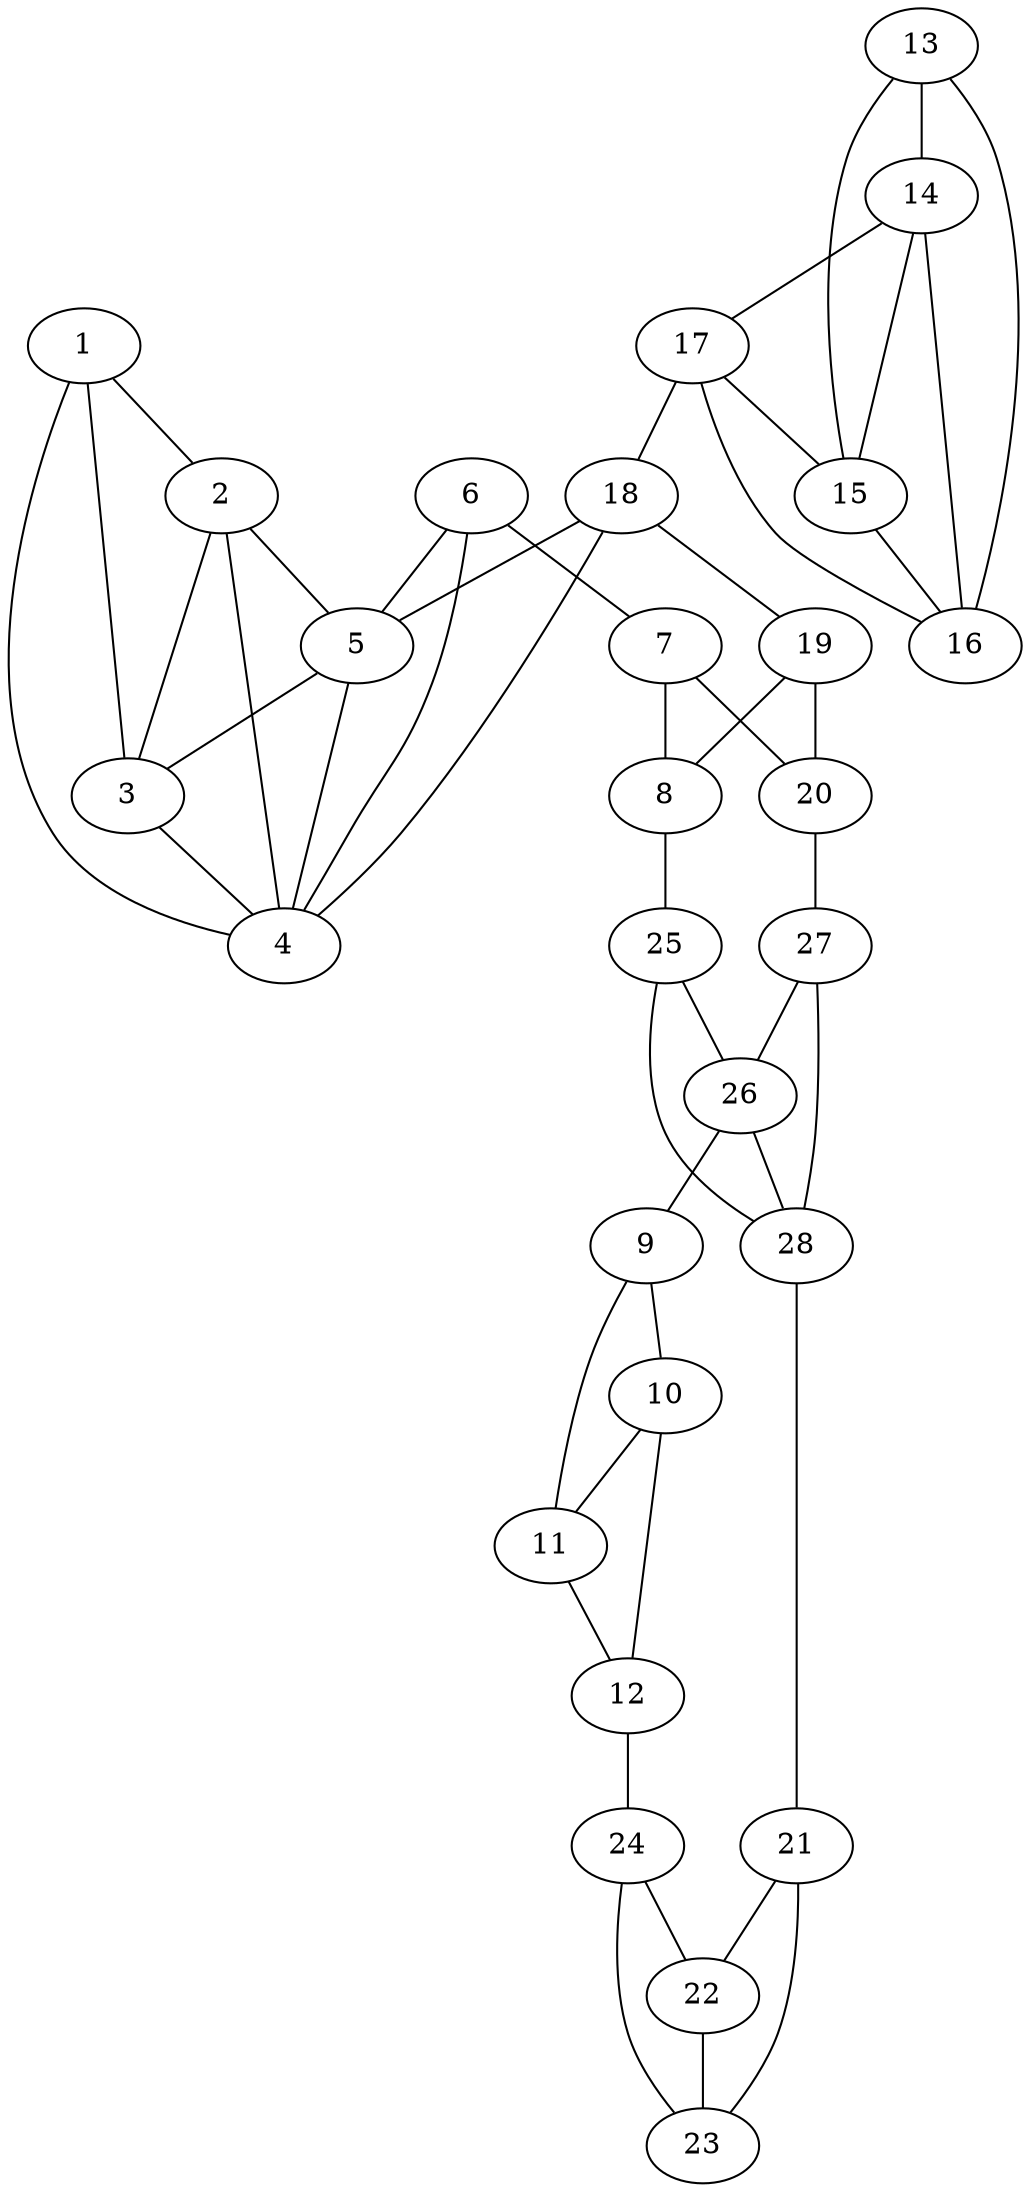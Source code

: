 graph pdb1qf8 {
	1	 [aaLength=7,
		sequence=WISWFCG,
		type=0];
	2	 [aaLength=5,
		sequence=EDYIQ,
		type=0];
	1 -- 2	 [distance0="25.3781",
		frequency=1,
		type0=1];
	3	 [aaLength=4,
		sequence=KFNL,
		type=0];
	1 -- 3	 [distance0="34.3938",
		frequency=1,
		type0=2];
	4	 [aaLength=3,
		sequence=LNE,
		type=0];
	1 -- 4	 [distance0="35.52422",
		frequency=1,
		type0=3];
	5	 [aaLength=8,
		sequence=YRQALDXI,
		type=0];
	2 -- 5	 [distance0="21.34957",
		frequency=1,
		type0=3];
	2 -- 3	 [distance0="9.07708",
		distance1="1.0",
		frequency=2,
		type0=1,
		type1=4];
	2 -- 4	 [distance0="12.15965",
		frequency=1,
		type0=2];
	3 -- 4	 [distance0="8.264912",
		distance1="2.0",
		frequency=2,
		type0=1,
		type1=4];
	5 -- 3	 [distance0="20.40357",
		frequency=1,
		type0=2];
	5 -- 4	 [distance0="12.29455",
		frequency=1,
		type0=1];
	6	 [aaLength=23,
		sequence=NQSDLIEQAAEXLYGLIHARYIL,
		type=0];
	7	 [aaLength=12,
		sequence=NRGIAQXLEKYQ,
		type=0];
	6 -- 7	 [distance0="1.0",
		frequency=1,
		type0=4];
	6 -- 5	 [distance0="53.20841",
		frequency=1,
		type0=2];
	6 -- 4	 [distance0="61.0487",
		frequency=1,
		type0=3];
	8	 [aaLength=3,
		sequence=VYC,
		type=0];
	7 -- 8	 [distance0="34.61199",
		distance1="9.0",
		frequency=2,
		type0=2,
		type1=4];
	20	 [aaLength=3,
		sequence=VYC,
		type=0];
	7 -- 20	 [distance0="29.73219",
		frequency=1,
		type0=1];
	25	 [aaLength=4,
		sequence=KLYC,
		type=1];
	8 -- 25	 [distance0="19.0",
		frequency=1,
		type0=4];
	9	 [aaLength=3,
		sequence=SRH,
		type=0];
	10	 [aaLength=3,
		sequence=GAY,
		type=0];
	9 -- 10	 [distance0="18.09497",
		distance1="4.0",
		frequency=2,
		type0=2,
		type1=4];
	11	 [aaLength=4,
		sequence=PHXL,
		type=0];
	9 -- 11	 [distance0="28.3146",
		frequency=1,
		type0=3];
	10 -- 11	 [distance0="13.16039",
		distance1="5.0",
		frequency=2,
		type0=1,
		type1=4];
	12	 [aaLength=3,
		sequence=PEY,
		type=0];
	11 -- 12	 [distance0="8.414063",
		distance1="4.0",
		frequency=2,
		type0=1,
		type1=4];
	12 -- 10	 [distance0="20.01545",
		frequency=1,
		type0=2];
	24	 [aaLength=3,
		sequence=PEY,
		type=0];
	12 -- 24	 [distance0="30.05918",
		frequency=1,
		type0=3];
	13	 [aaLength=6,
		sequence=WISWFC,
		type=0];
	14	 [aaLength=5,
		sequence=EDYIQ,
		type=0];
	13 -- 14	 [distance0="23.4834",
		distance1="12.0",
		frequency=2,
		type0=1,
		type1=4];
	15	 [aaLength=4,
		sequence=KFNL,
		type=0];
	13 -- 15	 [distance0="32.7441",
		frequency=1,
		type0=2];
	16	 [aaLength=3,
		sequence=LNE,
		type=0];
	13 -- 16	 [distance0="34.20347",
		frequency=1,
		type0=3];
	14 -- 15	 [distance0="9.390275",
		distance1="1.0",
		frequency=2,
		type0=1,
		type1=4];
	14 -- 16	 [distance0="12.1314",
		frequency=1,
		type0=2];
	17	 [aaLength=8,
		sequence=YRQALDXI,
		type=0];
	14 -- 17	 [distance0="21.01986",
		frequency=1,
		type0=3];
	15 -- 16	 [distance0="8.409187",
		distance1="2.0",
		frequency=2,
		type0=1,
		type1=4];
	17 -- 15	 [distance0="20.07282",
		frequency=1,
		type0=2];
	17 -- 16	 [distance0="11.87082",
		frequency=1,
		type0=1];
	18	 [aaLength=22,
		sequence=QSDLIEQAAEXLYGLIHARYIL,
		type=0];
	17 -- 18	 [distance0="14.0",
		frequency=1,
		type0=4];
	18 -- 5	 [distance0="53.61096",
		frequency=1,
		type0=2];
	18 -- 4	 [distance0="61.51376",
		frequency=1,
		type0=3];
	19	 [aaLength=12,
		sequence=NRGIAQXLEKYQ,
		type=0];
	18 -- 19	 [distance0="1.0",
		frequency=1,
		type0=4];
	19 -- 8	 [distance0="29.68726",
		frequency=1,
		type0=1];
	19 -- 20	 [distance0="34.59018",
		distance1="9.0",
		frequency=2,
		type0=2,
		type1=4];
	27	 [aaLength=4,
		sequence=KLYC,
		type=1];
	20 -- 27	 [distance0="19.0",
		frequency=1,
		type0=4];
	21	 [aaLength=3,
		sequence=SRH,
		type=0];
	23	 [aaLength=4,
		sequence=PHXL,
		type=0];
	21 -- 23	 [distance0="28.24951",
		frequency=1,
		type0=3];
	22	 [aaLength=3,
		sequence=GAY,
		type=0];
	21 -- 22	 [distance0="18.16737",
		distance1="4.0",
		frequency=2,
		type0=2,
		type1=4];
	22 -- 23	 [distance0="13.09482",
		distance1="5.0",
		frequency=2,
		type0=1,
		type1=4];
	23 -- 24	 [distance0="8.658534",
		distance1="4.0",
		frequency=2,
		type0=1,
		type1=4];
	24 -- 22	 [distance0="20.00196",
		frequency=1,
		type0=2];
	26	 [aaLength=4,
		sequence=DVYT,
		type=1];
	25 -- 26	 [distance0="8.0",
		distance1="4.0",
		frequency=2,
		type0=2,
		type1=4];
	26 -- 9	 [distance0="3.0",
		frequency=1,
		type0=4];
	28	 [aaLength=4,
		sequence=DVYT,
		type=1];
	26 -- 28	 [distance0="0.0",
		frequency=1,
		type0=1];
	27 -- 26	 [distance0="8.0",
		frequency=1,
		type0=2];
	27 -- 28	 [distance0="8.0",
		distance1="4.0",
		frequency=2,
		type0=3,
		type1=4];
	28 -- 21	 [distance0="3.0",
		frequency=1,
		type0=4];
	28 -- 25	 [distance0="8.0",
		frequency=1,
		type0=2];
}

